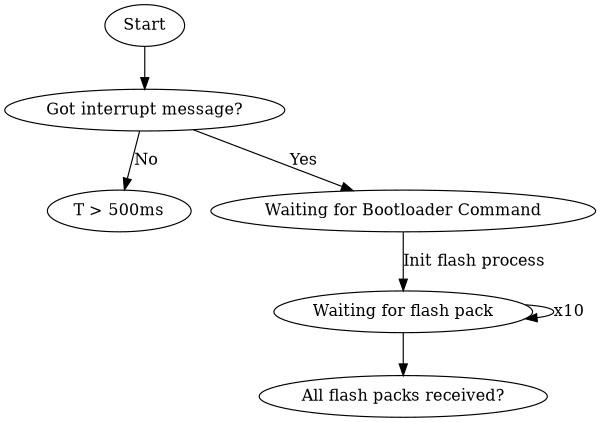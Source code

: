 digraph G
{
  size = "4, 4";
  got_interrupt [label = "Got interrupt message?"];
  start [label = "Start"];
  time_exp [label = "T > 500ms"];
  wait_bl_cmd [label = "Waiting for Bootloader Command"];
  wait_flash_pack [label = "Waiting for flash pack"];
  all_received [label = "All flash packs received?"];

  start -> got_interrupt;
  got_interrupt -> time_exp [label = "No"];
  got_interrupt -> wait_bl_cmd [label = "Yes"];
  wait_bl_cmd -> wait_flash_pack [label = "Init flash process"];
  wait_flash_pack -> wait_flash_pack [label = "x10"];
  wait_flash_pack -> all_received [label = ""]


}
